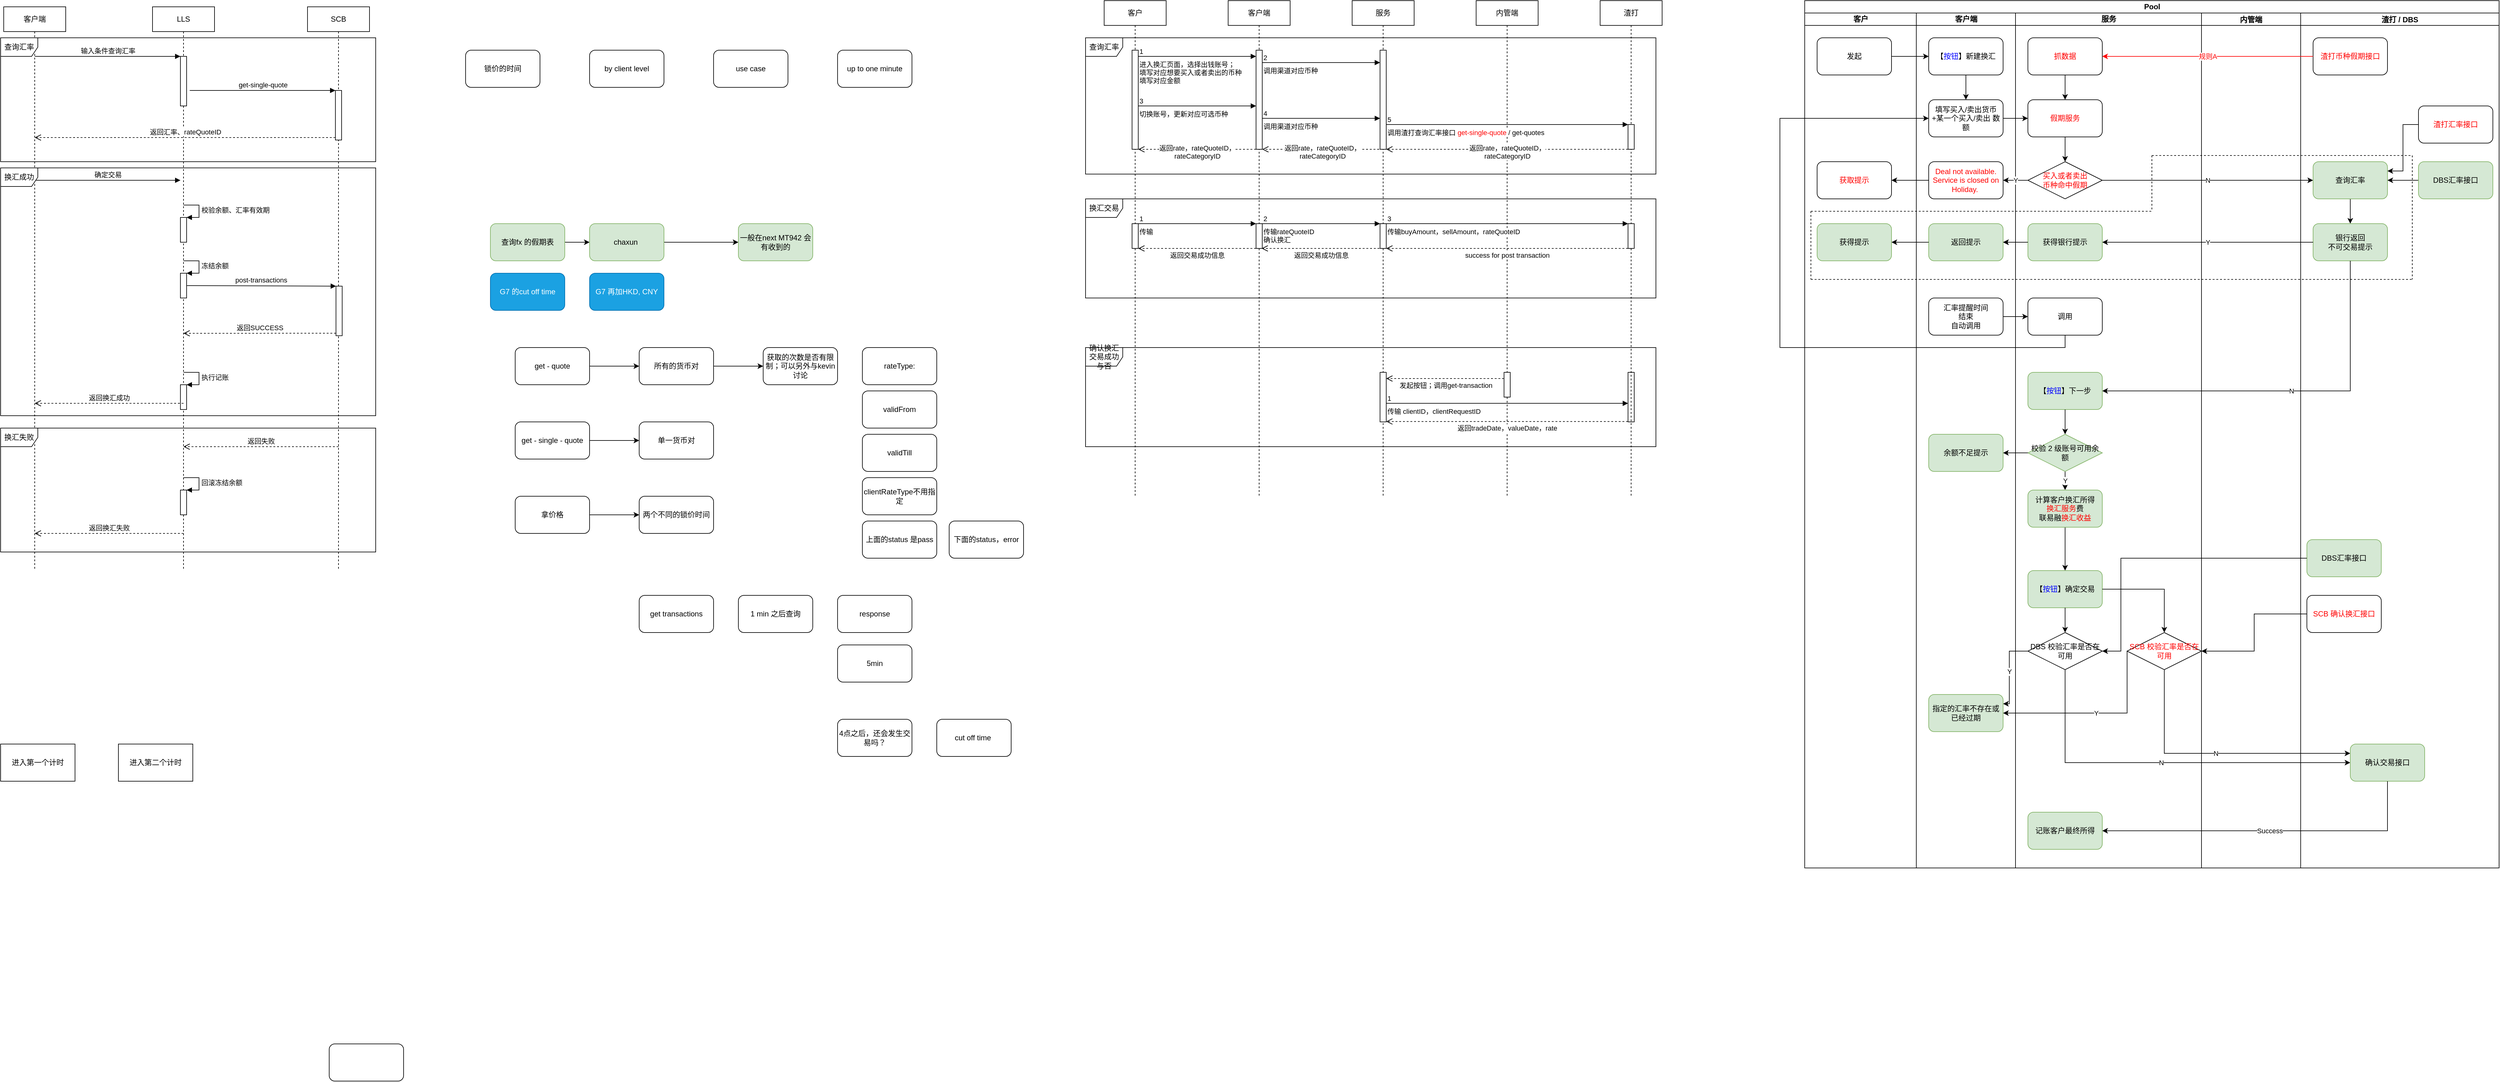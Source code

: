 <mxfile version="21.7.4" type="github">
  <diagram name="第 1 页" id="T3U8ABsXLm7v_3UPz6AF">
    <mxGraphModel dx="1285" dy="233" grid="1" gridSize="10" guides="1" tooltips="1" connect="1" arrows="1" fold="1" page="1" pageScale="1" pageWidth="827" pageHeight="1169" math="0" shadow="0">
      <root>
        <mxCell id="0" />
        <mxCell id="1" parent="0" />
        <mxCell id="0ae08IHwfbM9A49X0Js1-1" value="锁价的时间" style="rounded=1;whiteSpace=wrap;html=1;" parent="1" vertex="1">
          <mxGeometry y="120" width="120" height="60" as="geometry" />
        </mxCell>
        <mxCell id="0ae08IHwfbM9A49X0Js1-2" value="by client level" style="rounded=1;whiteSpace=wrap;html=1;" parent="1" vertex="1">
          <mxGeometry x="200" y="120" width="120" height="60" as="geometry" />
        </mxCell>
        <mxCell id="0ae08IHwfbM9A49X0Js1-3" value="use case" style="rounded=1;whiteSpace=wrap;html=1;" parent="1" vertex="1">
          <mxGeometry x="400" y="120" width="120" height="60" as="geometry" />
        </mxCell>
        <mxCell id="0ae08IHwfbM9A49X0Js1-4" value="up to one minute" style="rounded=1;whiteSpace=wrap;html=1;" parent="1" vertex="1">
          <mxGeometry x="600" y="120" width="120" height="60" as="geometry" />
        </mxCell>
        <mxCell id="0ae08IHwfbM9A49X0Js1-38" value="" style="edgeStyle=orthogonalEdgeStyle;rounded=1;orthogonalLoop=1;jettySize=auto;html=1;" parent="1" source="0ae08IHwfbM9A49X0Js1-5" target="0ae08IHwfbM9A49X0Js1-37" edge="1">
          <mxGeometry relative="1" as="geometry" />
        </mxCell>
        <mxCell id="0ae08IHwfbM9A49X0Js1-5" value="查询fx 的假期表" style="rounded=1;whiteSpace=wrap;html=1;fillColor=#d5e8d4;strokeColor=#82b366;" parent="1" vertex="1">
          <mxGeometry x="40" y="400" width="120" height="60" as="geometry" />
        </mxCell>
        <mxCell id="0ae08IHwfbM9A49X0Js1-8" value="" style="edgeStyle=orthogonalEdgeStyle;rounded=1;orthogonalLoop=1;jettySize=auto;html=1;" parent="1" source="0ae08IHwfbM9A49X0Js1-6" target="0ae08IHwfbM9A49X0Js1-7" edge="1">
          <mxGeometry relative="1" as="geometry" />
        </mxCell>
        <mxCell id="0ae08IHwfbM9A49X0Js1-6" value="get - quote" style="rounded=1;whiteSpace=wrap;html=1;" parent="1" vertex="1">
          <mxGeometry x="80" y="600" width="120" height="60" as="geometry" />
        </mxCell>
        <mxCell id="0ae08IHwfbM9A49X0Js1-19" value="" style="edgeStyle=orthogonalEdgeStyle;rounded=1;orthogonalLoop=1;jettySize=auto;html=1;" parent="1" source="0ae08IHwfbM9A49X0Js1-7" target="0ae08IHwfbM9A49X0Js1-16" edge="1">
          <mxGeometry relative="1" as="geometry" />
        </mxCell>
        <mxCell id="0ae08IHwfbM9A49X0Js1-7" value="所有的货币对" style="rounded=1;whiteSpace=wrap;html=1;" parent="1" vertex="1">
          <mxGeometry x="280" y="600" width="120" height="60" as="geometry" />
        </mxCell>
        <mxCell id="0ae08IHwfbM9A49X0Js1-9" value="" style="edgeStyle=orthogonalEdgeStyle;rounded=1;orthogonalLoop=1;jettySize=auto;html=1;" parent="1" source="0ae08IHwfbM9A49X0Js1-10" target="0ae08IHwfbM9A49X0Js1-11" edge="1">
          <mxGeometry relative="1" as="geometry" />
        </mxCell>
        <mxCell id="0ae08IHwfbM9A49X0Js1-10" value="get - single - quote" style="rounded=1;whiteSpace=wrap;html=1;" parent="1" vertex="1">
          <mxGeometry x="80" y="720" width="120" height="60" as="geometry" />
        </mxCell>
        <mxCell id="0ae08IHwfbM9A49X0Js1-11" value="单一货币对" style="rounded=1;whiteSpace=wrap;html=1;" parent="1" vertex="1">
          <mxGeometry x="280" y="720" width="120" height="60" as="geometry" />
        </mxCell>
        <mxCell id="0ae08IHwfbM9A49X0Js1-12" value="" style="edgeStyle=orthogonalEdgeStyle;rounded=1;orthogonalLoop=1;jettySize=auto;html=1;" parent="1" source="0ae08IHwfbM9A49X0Js1-13" target="0ae08IHwfbM9A49X0Js1-14" edge="1">
          <mxGeometry relative="1" as="geometry" />
        </mxCell>
        <mxCell id="0ae08IHwfbM9A49X0Js1-13" value="拿价格" style="rounded=1;whiteSpace=wrap;html=1;" parent="1" vertex="1">
          <mxGeometry x="80" y="840" width="120" height="60" as="geometry" />
        </mxCell>
        <mxCell id="0ae08IHwfbM9A49X0Js1-14" value="两个不同的锁价时间" style="rounded=1;whiteSpace=wrap;html=1;" parent="1" vertex="1">
          <mxGeometry x="280" y="840" width="120" height="60" as="geometry" />
        </mxCell>
        <mxCell id="0ae08IHwfbM9A49X0Js1-16" value="获取的次数是否有限制；可以另外与kevin 讨论" style="rounded=1;whiteSpace=wrap;html=1;" parent="1" vertex="1">
          <mxGeometry x="480" y="600" width="120" height="60" as="geometry" />
        </mxCell>
        <mxCell id="0ae08IHwfbM9A49X0Js1-20" value="rateType:" style="rounded=1;whiteSpace=wrap;html=1;" parent="1" vertex="1">
          <mxGeometry x="640" y="600" width="120" height="60" as="geometry" />
        </mxCell>
        <mxCell id="0ae08IHwfbM9A49X0Js1-21" value="validFrom" style="rounded=1;whiteSpace=wrap;html=1;" parent="1" vertex="1">
          <mxGeometry x="640" y="670" width="120" height="60" as="geometry" />
        </mxCell>
        <mxCell id="0ae08IHwfbM9A49X0Js1-22" value="validTill" style="rounded=1;whiteSpace=wrap;html=1;" parent="1" vertex="1">
          <mxGeometry x="640" y="740" width="120" height="60" as="geometry" />
        </mxCell>
        <mxCell id="0ae08IHwfbM9A49X0Js1-23" value="上面的status 是pass" style="rounded=1;whiteSpace=wrap;html=1;" parent="1" vertex="1">
          <mxGeometry x="640" y="880" width="120" height="60" as="geometry" />
        </mxCell>
        <mxCell id="0ae08IHwfbM9A49X0Js1-24" value="clientRateType不用指定" style="rounded=1;whiteSpace=wrap;html=1;" parent="1" vertex="1">
          <mxGeometry x="640" y="810" width="120" height="60" as="geometry" />
        </mxCell>
        <mxCell id="0ae08IHwfbM9A49X0Js1-25" value="下面的status，error" style="rounded=1;whiteSpace=wrap;html=1;" parent="1" vertex="1">
          <mxGeometry x="780" y="880" width="120" height="60" as="geometry" />
        </mxCell>
        <mxCell id="0ae08IHwfbM9A49X0Js1-29" value="get transactions" style="rounded=1;whiteSpace=wrap;html=1;" parent="1" vertex="1">
          <mxGeometry x="280" y="1000" width="120" height="60" as="geometry" />
        </mxCell>
        <mxCell id="0ae08IHwfbM9A49X0Js1-30" value="1 min 之后查询" style="rounded=1;whiteSpace=wrap;html=1;" parent="1" vertex="1">
          <mxGeometry x="440" y="1000" width="120" height="60" as="geometry" />
        </mxCell>
        <mxCell id="0ae08IHwfbM9A49X0Js1-31" value="response" style="rounded=1;whiteSpace=wrap;html=1;" parent="1" vertex="1">
          <mxGeometry x="600" y="1000" width="120" height="60" as="geometry" />
        </mxCell>
        <mxCell id="0ae08IHwfbM9A49X0Js1-32" value="5min" style="rounded=1;whiteSpace=wrap;html=1;" parent="1" vertex="1">
          <mxGeometry x="600" y="1080" width="120" height="60" as="geometry" />
        </mxCell>
        <mxCell id="0ae08IHwfbM9A49X0Js1-33" value="4点之后，还会发生交易吗？" style="rounded=1;whiteSpace=wrap;html=1;" parent="1" vertex="1">
          <mxGeometry x="600" y="1200" width="120" height="60" as="geometry" />
        </mxCell>
        <mxCell id="0ae08IHwfbM9A49X0Js1-34" value="cut off time&amp;nbsp;" style="rounded=1;whiteSpace=wrap;html=1;" parent="1" vertex="1">
          <mxGeometry x="760" y="1200" width="120" height="60" as="geometry" />
        </mxCell>
        <mxCell id="0ae08IHwfbM9A49X0Js1-35" value="G7 的cut off time" style="rounded=1;whiteSpace=wrap;html=1;fillColor=#1ba1e2;fontColor=#ffffff;strokeColor=#006EAF;" parent="1" vertex="1">
          <mxGeometry x="40" y="480" width="120" height="60" as="geometry" />
        </mxCell>
        <mxCell id="0ae08IHwfbM9A49X0Js1-36" value="G7 再加HKD, CNY" style="rounded=1;whiteSpace=wrap;html=1;fillColor=#1ba1e2;fontColor=#ffffff;strokeColor=#006EAF;" parent="1" vertex="1">
          <mxGeometry x="200" y="480" width="120" height="60" as="geometry" />
        </mxCell>
        <mxCell id="0ae08IHwfbM9A49X0Js1-42" value="" style="edgeStyle=orthogonalEdgeStyle;rounded=1;orthogonalLoop=1;jettySize=auto;html=1;" parent="1" source="0ae08IHwfbM9A49X0Js1-37" target="0ae08IHwfbM9A49X0Js1-41" edge="1">
          <mxGeometry relative="1" as="geometry" />
        </mxCell>
        <mxCell id="0ae08IHwfbM9A49X0Js1-37" value="chaxun&amp;nbsp;" style="whiteSpace=wrap;html=1;fillColor=#d5e8d4;strokeColor=#82b366;rounded=1;" parent="1" vertex="1">
          <mxGeometry x="200" y="400" width="120" height="60" as="geometry" />
        </mxCell>
        <mxCell id="0ae08IHwfbM9A49X0Js1-41" value="一般在next MT942 会有收到的" style="whiteSpace=wrap;html=1;fillColor=#d5e8d4;strokeColor=#82b366;rounded=1;" parent="1" vertex="1">
          <mxGeometry x="440" y="400" width="120" height="60" as="geometry" />
        </mxCell>
        <mxCell id="ErMAgn8fc8IvnbVAQgHE-64" value="换汇交易" style="shape=umlFrame;whiteSpace=wrap;html=1;" parent="1" diagramCategory="uml" diagramName="Frame" vertex="1">
          <mxGeometry x="1000" y="360" width="920" height="160" as="geometry" />
        </mxCell>
        <mxCell id="ErMAgn8fc8IvnbVAQgHE-65" value="查询汇率" style="shape=umlFrame;whiteSpace=wrap;html=1;" parent="1" diagramCategory="uml" diagramName="Frame" vertex="1">
          <mxGeometry x="1000" y="100" width="920" height="220" as="geometry" />
        </mxCell>
        <mxCell id="ErMAgn8fc8IvnbVAQgHE-66" value="客户" style="shape=umlLifeline;perimeter=lifelinePerimeter;whiteSpace=wrap;html=1;container=1;dropTarget=0;collapsible=0;recursiveResize=0;outlineConnect=0;portConstraint=eastwest;newEdgeStyle={&quot;curved&quot;:0,&quot;rounded&quot;:0};" parent="1" vertex="1">
          <mxGeometry x="1030" y="40" width="100" height="800" as="geometry" />
        </mxCell>
        <mxCell id="ErMAgn8fc8IvnbVAQgHE-67" value="" style="html=1;points=[[0,0,0,0,5],[0,1,0,0,-5],[1,0,0,0,5],[1,1,0,0,-5]];perimeter=orthogonalPerimeter;outlineConnect=0;targetShapes=umlLifeline;portConstraint=eastwest;newEdgeStyle={&quot;curved&quot;:0,&quot;rounded&quot;:0};" parent="ErMAgn8fc8IvnbVAQgHE-66" vertex="1">
          <mxGeometry x="45" y="80" width="10" height="160" as="geometry" />
        </mxCell>
        <mxCell id="ErMAgn8fc8IvnbVAQgHE-68" value="" style="html=1;points=[[0,0,0,0,5],[0,1,0,0,-5],[1,0,0,0,5],[1,1,0,0,-5]];perimeter=orthogonalPerimeter;outlineConnect=0;targetShapes=umlLifeline;portConstraint=eastwest;newEdgeStyle={&quot;curved&quot;:0,&quot;rounded&quot;:0};" parent="ErMAgn8fc8IvnbVAQgHE-66" vertex="1">
          <mxGeometry x="45" y="360" width="10" height="40" as="geometry" />
        </mxCell>
        <mxCell id="ErMAgn8fc8IvnbVAQgHE-69" value="客户端" style="shape=umlLifeline;perimeter=lifelinePerimeter;whiteSpace=wrap;html=1;container=1;dropTarget=0;collapsible=0;recursiveResize=0;outlineConnect=0;portConstraint=eastwest;newEdgeStyle={&quot;curved&quot;:0,&quot;rounded&quot;:0};" parent="1" vertex="1">
          <mxGeometry x="1230" y="40" width="100" height="800" as="geometry" />
        </mxCell>
        <mxCell id="ErMAgn8fc8IvnbVAQgHE-70" value="" style="html=1;points=[[0,0,0,0,5],[0,1,0,0,-5],[1,0,0,0,5],[1,1,0,0,-5]];perimeter=orthogonalPerimeter;outlineConnect=0;targetShapes=umlLifeline;portConstraint=eastwest;newEdgeStyle={&quot;curved&quot;:0,&quot;rounded&quot;:0};" parent="ErMAgn8fc8IvnbVAQgHE-69" vertex="1">
          <mxGeometry x="45" y="80" width="10" height="160" as="geometry" />
        </mxCell>
        <mxCell id="ErMAgn8fc8IvnbVAQgHE-71" value="" style="html=1;points=[[0,0,0,0,5],[0,1,0,0,-5],[1,0,0,0,5],[1,1,0,0,-5]];perimeter=orthogonalPerimeter;outlineConnect=0;targetShapes=umlLifeline;portConstraint=eastwest;newEdgeStyle={&quot;curved&quot;:0,&quot;rounded&quot;:0};" parent="ErMAgn8fc8IvnbVAQgHE-69" vertex="1">
          <mxGeometry x="45" y="360" width="10" height="40" as="geometry" />
        </mxCell>
        <mxCell id="ErMAgn8fc8IvnbVAQgHE-72" value="服务" style="shape=umlLifeline;perimeter=lifelinePerimeter;whiteSpace=wrap;html=1;container=1;dropTarget=0;collapsible=0;recursiveResize=0;outlineConnect=0;portConstraint=eastwest;newEdgeStyle={&quot;curved&quot;:0,&quot;rounded&quot;:0};" parent="1" vertex="1">
          <mxGeometry x="1430" y="40" width="100" height="800" as="geometry" />
        </mxCell>
        <mxCell id="ErMAgn8fc8IvnbVAQgHE-73" value="" style="html=1;points=[[0,0,0,0,5],[0,1,0,0,-5],[1,0,0,0,5],[1,1,0,0,-5]];perimeter=orthogonalPerimeter;outlineConnect=0;targetShapes=umlLifeline;portConstraint=eastwest;newEdgeStyle={&quot;curved&quot;:0,&quot;rounded&quot;:0};" parent="ErMAgn8fc8IvnbVAQgHE-72" vertex="1">
          <mxGeometry x="45" y="80" width="10" height="160" as="geometry" />
        </mxCell>
        <mxCell id="ErMAgn8fc8IvnbVAQgHE-74" value="" style="html=1;points=[[0,0,0,0,5],[0,1,0,0,-5],[1,0,0,0,5],[1,1,0,0,-5]];perimeter=orthogonalPerimeter;outlineConnect=0;targetShapes=umlLifeline;portConstraint=eastwest;newEdgeStyle={&quot;curved&quot;:0,&quot;rounded&quot;:0};" parent="ErMAgn8fc8IvnbVAQgHE-72" vertex="1">
          <mxGeometry x="45" y="360" width="10" height="40" as="geometry" />
        </mxCell>
        <mxCell id="ErMAgn8fc8IvnbVAQgHE-75" value="内管端" style="shape=umlLifeline;perimeter=lifelinePerimeter;whiteSpace=wrap;html=1;container=1;dropTarget=0;collapsible=0;recursiveResize=0;outlineConnect=0;portConstraint=eastwest;newEdgeStyle={&quot;curved&quot;:0,&quot;rounded&quot;:0};" parent="1" vertex="1">
          <mxGeometry x="1630" y="40" width="100" height="800" as="geometry" />
        </mxCell>
        <mxCell id="ErMAgn8fc8IvnbVAQgHE-76" value="" style="html=1;points=[[0,0,0,0,5],[0,1,0,0,-5],[1,0,0,0,5],[1,1,0,0,-5]];perimeter=orthogonalPerimeter;outlineConnect=0;targetShapes=umlLifeline;portConstraint=eastwest;newEdgeStyle={&quot;curved&quot;:0,&quot;rounded&quot;:0};" parent="1" vertex="1">
          <mxGeometry x="1875" y="240" width="10" height="40" as="geometry" />
        </mxCell>
        <mxCell id="ErMAgn8fc8IvnbVAQgHE-77" value="" style="html=1;points=[[0,0,0,0,5],[0,1,0,0,-5],[1,0,0,0,5],[1,1,0,0,-5]];perimeter=orthogonalPerimeter;outlineConnect=0;targetShapes=umlLifeline;portConstraint=eastwest;newEdgeStyle={&quot;curved&quot;:0,&quot;rounded&quot;:0};" parent="1" vertex="1">
          <mxGeometry x="1875" y="400" width="10" height="40" as="geometry" />
        </mxCell>
        <mxCell id="ErMAgn8fc8IvnbVAQgHE-78" value="进入换汇页面，选择出钱账号；&lt;br&gt;填写对应想要买入或者卖出的币种&lt;br&gt;填写对应金额" style="endArrow=block;endFill=1;html=1;edgeStyle=orthogonalEdgeStyle;align=left;verticalAlign=top;rounded=0;" parent="1" edge="1">
          <mxGeometry x="-1" relative="1" as="geometry">
            <mxPoint x="1085" y="130.0" as="sourcePoint" />
            <mxPoint x="1275" y="130.0" as="targetPoint" />
            <Array as="points" />
          </mxGeometry>
        </mxCell>
        <mxCell id="ErMAgn8fc8IvnbVAQgHE-79" value="1" style="edgeLabel;resizable=0;html=1;align=left;verticalAlign=bottom;" parent="ErMAgn8fc8IvnbVAQgHE-78" connectable="0" vertex="1">
          <mxGeometry x="-1" relative="1" as="geometry" />
        </mxCell>
        <mxCell id="ErMAgn8fc8IvnbVAQgHE-80" value="切换账号，更新对应可选币种" style="endArrow=block;endFill=1;html=1;edgeStyle=orthogonalEdgeStyle;align=left;verticalAlign=top;rounded=0;" parent="1" edge="1">
          <mxGeometry x="-1" relative="1" as="geometry">
            <mxPoint x="1085" y="210" as="sourcePoint" />
            <mxPoint x="1275" y="210" as="targetPoint" />
            <Array as="points" />
            <mxPoint as="offset" />
          </mxGeometry>
        </mxCell>
        <mxCell id="ErMAgn8fc8IvnbVAQgHE-81" value="3" style="edgeLabel;resizable=0;html=1;align=left;verticalAlign=bottom;" parent="ErMAgn8fc8IvnbVAQgHE-80" connectable="0" vertex="1">
          <mxGeometry x="-1" relative="1" as="geometry" />
        </mxCell>
        <mxCell id="ErMAgn8fc8IvnbVAQgHE-82" value="调用渠道对应币种" style="endArrow=block;endFill=1;html=1;edgeStyle=orthogonalEdgeStyle;align=left;verticalAlign=top;rounded=0;" parent="1" edge="1">
          <mxGeometry x="-1" relative="1" as="geometry">
            <mxPoint x="1285" y="140" as="sourcePoint" />
            <mxPoint x="1475" y="140" as="targetPoint" />
            <Array as="points" />
          </mxGeometry>
        </mxCell>
        <mxCell id="ErMAgn8fc8IvnbVAQgHE-83" value="2" style="edgeLabel;resizable=0;html=1;align=left;verticalAlign=bottom;" parent="ErMAgn8fc8IvnbVAQgHE-82" connectable="0" vertex="1">
          <mxGeometry x="-1" relative="1" as="geometry" />
        </mxCell>
        <mxCell id="ErMAgn8fc8IvnbVAQgHE-84" value="调用渠道对应币种" style="endArrow=block;endFill=1;html=1;edgeStyle=orthogonalEdgeStyle;align=left;verticalAlign=top;rounded=0;" parent="1" edge="1">
          <mxGeometry x="-1" relative="1" as="geometry">
            <mxPoint x="1285" y="230" as="sourcePoint" />
            <mxPoint x="1475" y="230" as="targetPoint" />
            <Array as="points" />
            <mxPoint as="offset" />
          </mxGeometry>
        </mxCell>
        <mxCell id="ErMAgn8fc8IvnbVAQgHE-85" value="4" style="edgeLabel;resizable=0;html=1;align=left;verticalAlign=bottom;" parent="ErMAgn8fc8IvnbVAQgHE-84" connectable="0" vertex="1">
          <mxGeometry x="-1" relative="1" as="geometry" />
        </mxCell>
        <mxCell id="ErMAgn8fc8IvnbVAQgHE-86" value="调用渣打查询汇率接口 &lt;font color=&quot;#ff0000&quot;&gt;get-single-quote&lt;/font&gt; / get-quotes" style="endArrow=block;endFill=1;html=1;edgeStyle=orthogonalEdgeStyle;align=left;verticalAlign=top;rounded=0;" parent="1" target="ErMAgn8fc8IvnbVAQgHE-76" edge="1">
          <mxGeometry x="-1" relative="1" as="geometry">
            <mxPoint x="1485" y="240" as="sourcePoint" />
            <mxPoint x="1870.0" y="240" as="targetPoint" />
            <Array as="points">
              <mxPoint x="1780" y="240" />
              <mxPoint x="1780" y="240" />
            </Array>
            <mxPoint as="offset" />
          </mxGeometry>
        </mxCell>
        <mxCell id="ErMAgn8fc8IvnbVAQgHE-87" value="5" style="edgeLabel;resizable=0;html=1;align=left;verticalAlign=bottom;" parent="ErMAgn8fc8IvnbVAQgHE-86" connectable="0" vertex="1">
          <mxGeometry x="-1" relative="1" as="geometry" />
        </mxCell>
        <mxCell id="ErMAgn8fc8IvnbVAQgHE-88" value="返回rate，rateQuoteID，&lt;br /&gt;rateCategoryID" style="html=1;verticalAlign=bottom;endArrow=open;dashed=1;endSize=8;curved=0;rounded=0;" parent="1" edge="1">
          <mxGeometry y="20" relative="1" as="geometry">
            <mxPoint x="1875" y="280" as="sourcePoint" />
            <mxPoint x="1485" y="280" as="targetPoint" />
            <mxPoint as="offset" />
          </mxGeometry>
        </mxCell>
        <mxCell id="ErMAgn8fc8IvnbVAQgHE-89" value="返回rate，rateQuoteID，&lt;br /&gt;rateCategoryID" style="html=1;verticalAlign=bottom;endArrow=open;dashed=1;endSize=8;curved=0;rounded=0;" parent="1" source="ErMAgn8fc8IvnbVAQgHE-72" edge="1">
          <mxGeometry y="20" relative="1" as="geometry">
            <mxPoint x="1470" y="280" as="sourcePoint" />
            <mxPoint x="1285" y="280" as="targetPoint" />
            <mxPoint as="offset" />
          </mxGeometry>
        </mxCell>
        <mxCell id="ErMAgn8fc8IvnbVAQgHE-90" value="返回rate，rateQuoteID，&lt;br /&gt;rateCategoryID" style="html=1;verticalAlign=bottom;endArrow=open;dashed=1;endSize=8;curved=0;rounded=0;" parent="1" edge="1">
          <mxGeometry y="20" relative="1" as="geometry">
            <mxPoint x="1275" y="280" as="sourcePoint" />
            <mxPoint x="1085" y="280" as="targetPoint" />
            <mxPoint as="offset" />
          </mxGeometry>
        </mxCell>
        <mxCell id="ErMAgn8fc8IvnbVAQgHE-91" value="" style="html=1;points=[[0,0,0,0,5],[0,1,0,0,-5],[1,0,0,0,5],[1,1,0,0,-5]];perimeter=orthogonalPerimeter;outlineConnect=0;targetShapes=umlLifeline;portConstraint=eastwest;newEdgeStyle={&quot;curved&quot;:0,&quot;rounded&quot;:0};" parent="1" vertex="1">
          <mxGeometry x="1875" y="240" width="10" height="40" as="geometry" />
        </mxCell>
        <mxCell id="ErMAgn8fc8IvnbVAQgHE-92" value="传输" style="endArrow=block;endFill=1;html=1;edgeStyle=orthogonalEdgeStyle;align=left;verticalAlign=top;rounded=0;" parent="1" edge="1">
          <mxGeometry x="-1" relative="1" as="geometry">
            <mxPoint x="1085" y="400" as="sourcePoint" />
            <mxPoint x="1275" y="400" as="targetPoint" />
            <Array as="points" />
            <mxPoint as="offset" />
          </mxGeometry>
        </mxCell>
        <mxCell id="ErMAgn8fc8IvnbVAQgHE-93" value="1" style="edgeLabel;resizable=0;html=1;align=left;verticalAlign=bottom;" parent="ErMAgn8fc8IvnbVAQgHE-92" connectable="0" vertex="1">
          <mxGeometry x="-1" relative="1" as="geometry" />
        </mxCell>
        <mxCell id="ErMAgn8fc8IvnbVAQgHE-94" value="传输rateQuoteID&lt;br /&gt;确认换汇" style="endArrow=block;endFill=1;html=1;edgeStyle=orthogonalEdgeStyle;align=left;verticalAlign=top;rounded=0;" parent="1" edge="1">
          <mxGeometry x="-1" relative="1" as="geometry">
            <mxPoint x="1285" y="400" as="sourcePoint" />
            <mxPoint x="1475" y="400" as="targetPoint" />
            <Array as="points" />
            <mxPoint as="offset" />
          </mxGeometry>
        </mxCell>
        <mxCell id="ErMAgn8fc8IvnbVAQgHE-95" value="2" style="edgeLabel;resizable=0;html=1;align=left;verticalAlign=bottom;" parent="ErMAgn8fc8IvnbVAQgHE-94" connectable="0" vertex="1">
          <mxGeometry x="-1" relative="1" as="geometry" />
        </mxCell>
        <mxCell id="ErMAgn8fc8IvnbVAQgHE-96" value="传输buyAmount，sellAmount，rateQuoteID" style="endArrow=block;endFill=1;html=1;edgeStyle=orthogonalEdgeStyle;align=left;verticalAlign=top;rounded=0;" parent="1" edge="1">
          <mxGeometry x="-1" relative="1" as="geometry">
            <mxPoint x="1485" y="400" as="sourcePoint" />
            <mxPoint x="1875" y="400" as="targetPoint" />
            <Array as="points">
              <mxPoint x="1590" y="400" />
              <mxPoint x="1590" y="400" />
            </Array>
            <mxPoint as="offset" />
          </mxGeometry>
        </mxCell>
        <mxCell id="ErMAgn8fc8IvnbVAQgHE-97" value="3" style="edgeLabel;resizable=0;html=1;align=left;verticalAlign=bottom;" parent="ErMAgn8fc8IvnbVAQgHE-96" connectable="0" vertex="1">
          <mxGeometry x="-1" relative="1" as="geometry" />
        </mxCell>
        <mxCell id="ErMAgn8fc8IvnbVAQgHE-98" value="success for post transaction" style="html=1;verticalAlign=bottom;endArrow=open;dashed=1;endSize=8;curved=0;rounded=0;" parent="1" edge="1">
          <mxGeometry y="20" relative="1" as="geometry">
            <mxPoint x="1875" y="440" as="sourcePoint" />
            <mxPoint x="1485" y="440" as="targetPoint" />
            <mxPoint as="offset" />
          </mxGeometry>
        </mxCell>
        <mxCell id="ErMAgn8fc8IvnbVAQgHE-99" value="返回交易成功信息" style="html=1;verticalAlign=bottom;endArrow=open;dashed=1;endSize=8;curved=0;rounded=0;" parent="1" edge="1">
          <mxGeometry x="-0.011" y="20" relative="1" as="geometry">
            <mxPoint x="1474" y="440" as="sourcePoint" />
            <mxPoint x="1284.0" y="440" as="targetPoint" />
            <mxPoint as="offset" />
          </mxGeometry>
        </mxCell>
        <mxCell id="ErMAgn8fc8IvnbVAQgHE-100" value="返回交易成功信息" style="html=1;verticalAlign=bottom;endArrow=open;dashed=1;endSize=8;curved=0;rounded=0;" parent="1" edge="1">
          <mxGeometry y="20" relative="1" as="geometry">
            <mxPoint x="1275" y="440" as="sourcePoint" />
            <mxPoint x="1085" y="440" as="targetPoint" />
            <mxPoint as="offset" />
          </mxGeometry>
        </mxCell>
        <mxCell id="ErMAgn8fc8IvnbVAQgHE-101" value="确认换汇交易成功与否" style="shape=umlFrame;whiteSpace=wrap;html=1;" parent="1" diagramCategory="uml" diagramName="Frame" vertex="1">
          <mxGeometry x="1000" y="600" width="920" height="160" as="geometry" />
        </mxCell>
        <mxCell id="ErMAgn8fc8IvnbVAQgHE-102" value="" style="html=1;points=[[0,0,0,0,5],[0,1,0,0,-5],[1,0,0,0,5],[1,1,0,0,-5]];perimeter=orthogonalPerimeter;outlineConnect=0;targetShapes=umlLifeline;portConstraint=eastwest;newEdgeStyle={&quot;curved&quot;:0,&quot;rounded&quot;:0};" parent="1" vertex="1">
          <mxGeometry x="1675" y="640" width="10" height="40" as="geometry" />
        </mxCell>
        <mxCell id="ErMAgn8fc8IvnbVAQgHE-103" value="" style="html=1;points=[[0,0,0,0,5],[0,1,0,0,-5],[1,0,0,0,5],[1,1,0,0,-5]];perimeter=orthogonalPerimeter;outlineConnect=0;targetShapes=umlLifeline;portConstraint=eastwest;newEdgeStyle={&quot;curved&quot;:0,&quot;rounded&quot;:0};" parent="1" vertex="1">
          <mxGeometry x="1475" y="640" width="10" height="80" as="geometry" />
        </mxCell>
        <mxCell id="ErMAgn8fc8IvnbVAQgHE-104" value="" style="html=1;points=[[0,0,0,0,5],[0,1,0,0,-5],[1,0,0,0,5],[1,1,0,0,-5]];perimeter=orthogonalPerimeter;outlineConnect=0;targetShapes=umlLifeline;portConstraint=eastwest;newEdgeStyle={&quot;curved&quot;:0,&quot;rounded&quot;:0};" parent="1" vertex="1">
          <mxGeometry x="1875" y="640" width="10" height="80" as="geometry" />
        </mxCell>
        <mxCell id="ErMAgn8fc8IvnbVAQgHE-105" value="发起按钮；调用get-transaction" style="html=1;verticalAlign=bottom;endArrow=open;dashed=1;endSize=8;curved=0;rounded=0;" parent="1" edge="1">
          <mxGeometry x="-0.011" y="20" relative="1" as="geometry">
            <mxPoint x="1675.0" y="650" as="sourcePoint" />
            <mxPoint x="1485" y="650" as="targetPoint" />
            <mxPoint as="offset" />
          </mxGeometry>
        </mxCell>
        <mxCell id="ErMAgn8fc8IvnbVAQgHE-106" value="传输 clientID，clientRequestID" style="endArrow=block;endFill=1;html=1;edgeStyle=orthogonalEdgeStyle;align=left;verticalAlign=top;rounded=0;" parent="1" edge="1">
          <mxGeometry x="-1" relative="1" as="geometry">
            <mxPoint x="1485" y="690.01" as="sourcePoint" />
            <mxPoint x="1875" y="690.01" as="targetPoint" />
            <Array as="points">
              <mxPoint x="1590" y="690.01" />
              <mxPoint x="1590" y="690.01" />
            </Array>
            <mxPoint as="offset" />
          </mxGeometry>
        </mxCell>
        <mxCell id="ErMAgn8fc8IvnbVAQgHE-107" value="1" style="edgeLabel;resizable=0;html=1;align=left;verticalAlign=bottom;" parent="ErMAgn8fc8IvnbVAQgHE-106" connectable="0" vertex="1">
          <mxGeometry x="-1" relative="1" as="geometry" />
        </mxCell>
        <mxCell id="ErMAgn8fc8IvnbVAQgHE-108" value="返回tradeDate，valueDate，rate" style="html=1;verticalAlign=bottom;endArrow=open;dashed=1;endSize=8;curved=0;rounded=0;" parent="1" edge="1">
          <mxGeometry y="20" relative="1" as="geometry">
            <mxPoint x="1875" y="719.33" as="sourcePoint" />
            <mxPoint x="1485" y="719.33" as="targetPoint" />
            <mxPoint as="offset" />
          </mxGeometry>
        </mxCell>
        <mxCell id="ErMAgn8fc8IvnbVAQgHE-109" value="渣打" style="shape=umlLifeline;perimeter=lifelinePerimeter;whiteSpace=wrap;html=1;container=1;dropTarget=0;collapsible=0;recursiveResize=0;outlineConnect=0;portConstraint=eastwest;newEdgeStyle={&quot;curved&quot;:0,&quot;rounded&quot;:0};" parent="1" vertex="1">
          <mxGeometry x="1830" y="40" width="100" height="800" as="geometry" />
        </mxCell>
        <mxCell id="ErMAgn8fc8IvnbVAQgHE-110" value="" style="html=1;points=[[0,0,0,0,5],[0,1,0,0,-5],[1,0,0,0,5],[1,1,0,0,-5]];perimeter=orthogonalPerimeter;outlineConnect=0;targetShapes=umlLifeline;portConstraint=eastwest;newEdgeStyle={&quot;curved&quot;:0,&quot;rounded&quot;:0};" parent="ErMAgn8fc8IvnbVAQgHE-109" vertex="1">
          <mxGeometry x="45" y="200" width="10" height="40" as="geometry" />
        </mxCell>
        <mxCell id="ErMAgn8fc8IvnbVAQgHE-111" value="" style="html=1;points=[[0,0,0,0,5],[0,1,0,0,-5],[1,0,0,0,5],[1,1,0,0,-5]];perimeter=orthogonalPerimeter;outlineConnect=0;targetShapes=umlLifeline;portConstraint=eastwest;newEdgeStyle={&quot;curved&quot;:0,&quot;rounded&quot;:0};" parent="ErMAgn8fc8IvnbVAQgHE-109" vertex="1">
          <mxGeometry x="45" y="360" width="10" height="40" as="geometry" />
        </mxCell>
        <mxCell id="ErMAgn8fc8IvnbVAQgHE-112" value="Pool" style="swimlane;html=1;childLayout=stackLayout;resizeParent=1;resizeParentMax=0;startSize=20;" parent="1" vertex="1" diagramName="VerticalPool1" diagramCategory="BPMN general">
          <mxGeometry x="2160" y="40" width="1120" height="1400" as="geometry" />
        </mxCell>
        <mxCell id="ErMAgn8fc8IvnbVAQgHE-113" value="客户" style="swimlane;html=1;startSize=20;" parent="ErMAgn8fc8IvnbVAQgHE-112" vertex="1">
          <mxGeometry y="20" width="180" height="1380" as="geometry" />
        </mxCell>
        <mxCell id="ErMAgn8fc8IvnbVAQgHE-114" value="发起" style="rounded=1;whiteSpace=wrap;html=1;" parent="ErMAgn8fc8IvnbVAQgHE-113" vertex="1" diagramName="RoundedRectangle" diagramCategory="general">
          <mxGeometry x="20" y="40" width="120" height="60" as="geometry" />
        </mxCell>
        <mxCell id="ErMAgn8fc8IvnbVAQgHE-115" value="获取提示" style="rounded=1;whiteSpace=wrap;html=1;fontColor=#FF0000;" parent="ErMAgn8fc8IvnbVAQgHE-113" vertex="1" diagramName="RoundedRectangle" diagramCategory="general">
          <mxGeometry x="20" y="240" width="120" height="60" as="geometry" />
        </mxCell>
        <mxCell id="ErMAgn8fc8IvnbVAQgHE-116" value="获得提示" style="rounded=1;whiteSpace=wrap;html=1;fillColor=#d5e8d4;strokeColor=#82b366;" parent="ErMAgn8fc8IvnbVAQgHE-113" vertex="1" diagramName="RoundedRectangle" diagramCategory="general">
          <mxGeometry x="20" y="340" width="120" height="60" as="geometry" />
        </mxCell>
        <mxCell id="ErMAgn8fc8IvnbVAQgHE-148" value="" style="endArrow=none;dashed=1;html=1;rounded=0;" parent="ErMAgn8fc8IvnbVAQgHE-113" edge="1">
          <mxGeometry width="50" height="50" relative="1" as="geometry">
            <mxPoint x="10" y="430" as="sourcePoint" />
            <mxPoint x="980" y="430" as="targetPoint" />
          </mxGeometry>
        </mxCell>
        <mxCell id="ErMAgn8fc8IvnbVAQgHE-153" value="" style="endArrow=none;dashed=1;html=1;rounded=0;" parent="ErMAgn8fc8IvnbVAQgHE-113" edge="1">
          <mxGeometry width="50" height="50" relative="1" as="geometry">
            <mxPoint x="10" y="320" as="sourcePoint" />
            <mxPoint x="10" y="430" as="targetPoint" />
          </mxGeometry>
        </mxCell>
        <mxCell id="ErMAgn8fc8IvnbVAQgHE-117" value="客户端" style="swimlane;html=1;startSize=20;" parent="ErMAgn8fc8IvnbVAQgHE-112" vertex="1">
          <mxGeometry x="180" y="20" width="160" height="1380" as="geometry" />
        </mxCell>
        <mxCell id="ErMAgn8fc8IvnbVAQgHE-118" value="【&lt;font color=&quot;#0000ff&quot;&gt;按钮&lt;/font&gt;】新建换汇" style="rounded=1;whiteSpace=wrap;html=1;" parent="ErMAgn8fc8IvnbVAQgHE-117" vertex="1" diagramName="RoundedRectangle" diagramCategory="general">
          <mxGeometry x="20" y="40" width="120" height="60" as="geometry" />
        </mxCell>
        <mxCell id="ErMAgn8fc8IvnbVAQgHE-119" style="edgeStyle=orthogonalEdgeStyle;rounded=0;orthogonalLoop=1;jettySize=auto;html=1;exitX=0.5;exitY=1;exitDx=0;exitDy=0;entryX=0.5;entryY=0;entryDx=0;entryDy=0;" parent="ErMAgn8fc8IvnbVAQgHE-117" source="ErMAgn8fc8IvnbVAQgHE-118" target="ErMAgn8fc8IvnbVAQgHE-120" edge="1">
          <mxGeometry relative="1" as="geometry" />
        </mxCell>
        <mxCell id="ErMAgn8fc8IvnbVAQgHE-120" value="填写买入/卖出货币+某一个买入/卖出 数额" style="rounded=1;whiteSpace=wrap;html=1;" parent="ErMAgn8fc8IvnbVAQgHE-117" vertex="1" diagramName="RoundedRectangle" diagramCategory="general">
          <mxGeometry x="20" y="140" width="120" height="60" as="geometry" />
        </mxCell>
        <mxCell id="ErMAgn8fc8IvnbVAQgHE-121" value="Deal not available. Service is closed on Holiday.&amp;nbsp;" style="rounded=1;whiteSpace=wrap;html=1;fontColor=#FF0000;" parent="ErMAgn8fc8IvnbVAQgHE-117" vertex="1" diagramName="RoundedRectangle" diagramCategory="general">
          <mxGeometry x="20" y="240" width="120" height="60" as="geometry" />
        </mxCell>
        <mxCell id="ErMAgn8fc8IvnbVAQgHE-122" value="返回提示" style="rounded=1;whiteSpace=wrap;html=1;fillColor=#d5e8d4;strokeColor=#82b366;" parent="ErMAgn8fc8IvnbVAQgHE-117" vertex="1" diagramName="RoundedRectangle" diagramCategory="general">
          <mxGeometry x="20" y="340" width="120" height="60" as="geometry" />
        </mxCell>
        <mxCell id="ErMAgn8fc8IvnbVAQgHE-154" value="汇率提醒时间&lt;br&gt;结束&lt;br&gt;自动调用" style="rounded=1;whiteSpace=wrap;html=1;" parent="ErMAgn8fc8IvnbVAQgHE-117" vertex="1" diagramName="RoundedRectangle" diagramCategory="general">
          <mxGeometry x="20" y="460" width="120" height="60" as="geometry" />
        </mxCell>
        <mxCell id="jroc4bdDvDVN9bcqX-NY-17" value="余额不足提示" style="rounded=1;whiteSpace=wrap;html=1;fillColor=#d5e8d4;strokeColor=#82b366;" parent="ErMAgn8fc8IvnbVAQgHE-117" vertex="1" diagramName="RoundedRectangle" diagramCategory="general">
          <mxGeometry x="20" y="680" width="120" height="60" as="geometry" />
        </mxCell>
        <mxCell id="jroc4bdDvDVN9bcqX-NY-19" value="指定的汇率不存在或已经过期" style="rounded=1;whiteSpace=wrap;html=1;fillColor=#d5e8d4;strokeColor=#82b366;" parent="ErMAgn8fc8IvnbVAQgHE-117" vertex="1">
          <mxGeometry x="20" y="1100" width="120" height="60" as="geometry" />
        </mxCell>
        <mxCell id="jroc4bdDvDVN9bcqX-NY-20" value="Y" style="edgeStyle=orthogonalEdgeStyle;rounded=0;orthogonalLoop=1;jettySize=auto;html=1;exitX=0;exitY=0.5;exitDx=0;exitDy=0;entryX=1;entryY=0.25;entryDx=0;entryDy=0;" parent="ErMAgn8fc8IvnbVAQgHE-112" source="jroc4bdDvDVN9bcqX-NY-8" target="jroc4bdDvDVN9bcqX-NY-19" edge="1">
          <mxGeometry relative="1" as="geometry">
            <Array as="points">
              <mxPoint x="330" y="1050" />
              <mxPoint x="330" y="1135" />
            </Array>
          </mxGeometry>
        </mxCell>
        <mxCell id="jroc4bdDvDVN9bcqX-NY-21" value="Y" style="edgeStyle=orthogonalEdgeStyle;rounded=0;orthogonalLoop=1;jettySize=auto;html=1;exitX=0;exitY=0.5;exitDx=0;exitDy=0;entryX=1;entryY=0.5;entryDx=0;entryDy=0;" parent="ErMAgn8fc8IvnbVAQgHE-112" source="jroc4bdDvDVN9bcqX-NY-12" target="jroc4bdDvDVN9bcqX-NY-19" edge="1">
          <mxGeometry relative="1" as="geometry">
            <Array as="points">
              <mxPoint x="520" y="1150" />
            </Array>
          </mxGeometry>
        </mxCell>
        <mxCell id="jroc4bdDvDVN9bcqX-NY-24" value="N" style="edgeStyle=orthogonalEdgeStyle;rounded=0;orthogonalLoop=1;jettySize=auto;html=1;exitX=0.5;exitY=1;exitDx=0;exitDy=0;entryX=0;entryY=0.5;entryDx=0;entryDy=0;" parent="ErMAgn8fc8IvnbVAQgHE-112" source="jroc4bdDvDVN9bcqX-NY-8" target="jroc4bdDvDVN9bcqX-NY-23" edge="1">
          <mxGeometry relative="1" as="geometry" />
        </mxCell>
        <mxCell id="jroc4bdDvDVN9bcqX-NY-25" value="N" style="edgeStyle=orthogonalEdgeStyle;rounded=0;orthogonalLoop=1;jettySize=auto;html=1;exitX=0.5;exitY=1;exitDx=0;exitDy=0;entryX=0;entryY=0.25;entryDx=0;entryDy=0;" parent="ErMAgn8fc8IvnbVAQgHE-112" source="jroc4bdDvDVN9bcqX-NY-12" target="jroc4bdDvDVN9bcqX-NY-23" edge="1">
          <mxGeometry relative="1" as="geometry" />
        </mxCell>
        <mxCell id="ErMAgn8fc8IvnbVAQgHE-123" value="服务" style="swimlane;html=1;startSize=20;" parent="ErMAgn8fc8IvnbVAQgHE-112" vertex="1">
          <mxGeometry x="340" y="20" width="300" height="1380" as="geometry" />
        </mxCell>
        <mxCell id="ErMAgn8fc8IvnbVAQgHE-124" style="edgeStyle=orthogonalEdgeStyle;rounded=0;orthogonalLoop=1;jettySize=auto;html=1;exitX=0.5;exitY=1;exitDx=0;exitDy=0;" parent="ErMAgn8fc8IvnbVAQgHE-123" source="ErMAgn8fc8IvnbVAQgHE-125" target="ErMAgn8fc8IvnbVAQgHE-127" edge="1">
          <mxGeometry relative="1" as="geometry" />
        </mxCell>
        <mxCell id="ErMAgn8fc8IvnbVAQgHE-125" value="抓数据" style="rounded=1;whiteSpace=wrap;html=1;fontColor=#FF0000;" parent="ErMAgn8fc8IvnbVAQgHE-123" vertex="1" diagramName="RoundedRectangle" diagramCategory="general">
          <mxGeometry x="20" y="40" width="120" height="60" as="geometry" />
        </mxCell>
        <mxCell id="ErMAgn8fc8IvnbVAQgHE-126" style="edgeStyle=orthogonalEdgeStyle;rounded=0;orthogonalLoop=1;jettySize=auto;html=1;exitX=0.5;exitY=1;exitDx=0;exitDy=0;entryX=0.5;entryY=0;entryDx=0;entryDy=0;" parent="ErMAgn8fc8IvnbVAQgHE-123" source="ErMAgn8fc8IvnbVAQgHE-127" target="ErMAgn8fc8IvnbVAQgHE-128" edge="1">
          <mxGeometry relative="1" as="geometry" />
        </mxCell>
        <mxCell id="ErMAgn8fc8IvnbVAQgHE-127" value="假期服务" style="rounded=1;whiteSpace=wrap;html=1;fontColor=#FF0000;" parent="ErMAgn8fc8IvnbVAQgHE-123" vertex="1" diagramName="RoundedRectangle" diagramCategory="general">
          <mxGeometry x="20" y="140" width="120" height="60" as="geometry" />
        </mxCell>
        <mxCell id="ErMAgn8fc8IvnbVAQgHE-128" value="买入或者卖出&lt;br&gt;币种命中假期" style="rhombus;whiteSpace=wrap;html=1;fontColor=#FF0000;" parent="ErMAgn8fc8IvnbVAQgHE-123" vertex="1" diagramName="Diamond" diagramCategory="general">
          <mxGeometry x="20" y="240" width="120" height="60" as="geometry" />
        </mxCell>
        <mxCell id="ErMAgn8fc8IvnbVAQgHE-129" value="获得银行提示" style="rounded=1;whiteSpace=wrap;html=1;fillColor=#d5e8d4;strokeColor=#82b366;" parent="ErMAgn8fc8IvnbVAQgHE-123" vertex="1" diagramName="RoundedRectangle" diagramCategory="general">
          <mxGeometry x="20" y="340" width="120" height="60" as="geometry" />
        </mxCell>
        <mxCell id="ErMAgn8fc8IvnbVAQgHE-152" value="" style="endArrow=none;dashed=1;html=1;rounded=0;" parent="ErMAgn8fc8IvnbVAQgHE-123" edge="1">
          <mxGeometry width="50" height="50" relative="1" as="geometry">
            <mxPoint x="-330" y="320" as="sourcePoint" />
            <mxPoint x="220" y="320" as="targetPoint" />
          </mxGeometry>
        </mxCell>
        <mxCell id="ErMAgn8fc8IvnbVAQgHE-156" value="调用" style="rounded=1;whiteSpace=wrap;html=1;" parent="ErMAgn8fc8IvnbVAQgHE-123" vertex="1" diagramName="RoundedRectangle" diagramCategory="general">
          <mxGeometry x="20" y="460" width="120" height="60" as="geometry" />
        </mxCell>
        <mxCell id="jroc4bdDvDVN9bcqX-NY-1" value="【&lt;font color=&quot;#0000ff&quot;&gt;按钮&lt;/font&gt;】下一步" style="rounded=1;whiteSpace=wrap;html=1;fillColor=#d5e8d4;strokeColor=#82b366;" parent="ErMAgn8fc8IvnbVAQgHE-123" vertex="1" diagramName="RoundedRectangle" diagramCategory="general">
          <mxGeometry x="20" y="580" width="120" height="60" as="geometry" />
        </mxCell>
        <mxCell id="jroc4bdDvDVN9bcqX-NY-6" value="【&lt;font color=&quot;#0000ff&quot;&gt;按钮&lt;/font&gt;】确定交易" style="rounded=1;whiteSpace=wrap;html=1;fillColor=#d5e8d4;strokeColor=#82b366;" parent="ErMAgn8fc8IvnbVAQgHE-123" vertex="1" diagramName="RoundedRectangle" diagramCategory="general">
          <mxGeometry x="20" y="900" width="120" height="60" as="geometry" />
        </mxCell>
        <mxCell id="jroc4bdDvDVN9bcqX-NY-8" value="DBS 校验汇率是否在可用" style="rhombus;whiteSpace=wrap;html=1;fontColor=#000000;strokeColor=#000000;" parent="ErMAgn8fc8IvnbVAQgHE-123" vertex="1" diagramName="Diamond" diagramCategory="general">
          <mxGeometry x="20" y="1000" width="120" height="60" as="geometry" />
        </mxCell>
        <mxCell id="jroc4bdDvDVN9bcqX-NY-16" style="edgeStyle=orthogonalEdgeStyle;rounded=0;orthogonalLoop=1;jettySize=auto;html=1;exitX=0.5;exitY=1;exitDx=0;exitDy=0;entryX=0.5;entryY=0;entryDx=0;entryDy=0;" parent="ErMAgn8fc8IvnbVAQgHE-123" source="jroc4bdDvDVN9bcqX-NY-6" target="jroc4bdDvDVN9bcqX-NY-8" edge="1">
          <mxGeometry relative="1" as="geometry" />
        </mxCell>
        <mxCell id="jroc4bdDvDVN9bcqX-NY-12" value="SCB 校验汇率是否在可用" style="rhombus;whiteSpace=wrap;html=1;fontColor=#FF0000;strokeColor=#000000;" parent="ErMAgn8fc8IvnbVAQgHE-123" vertex="1" diagramName="Diamond" diagramCategory="general">
          <mxGeometry x="180" y="1000" width="120" height="60" as="geometry" />
        </mxCell>
        <mxCell id="jroc4bdDvDVN9bcqX-NY-14" style="edgeStyle=orthogonalEdgeStyle;rounded=0;orthogonalLoop=1;jettySize=auto;html=1;exitX=1;exitY=0.5;exitDx=0;exitDy=0;entryX=0.5;entryY=0;entryDx=0;entryDy=0;" parent="ErMAgn8fc8IvnbVAQgHE-123" source="jroc4bdDvDVN9bcqX-NY-6" target="jroc4bdDvDVN9bcqX-NY-12" edge="1">
          <mxGeometry relative="1" as="geometry" />
        </mxCell>
        <mxCell id="jroc4bdDvDVN9bcqX-NY-10" value="Y" style="edgeStyle=orthogonalEdgeStyle;rounded=0;orthogonalLoop=1;jettySize=auto;html=1;exitX=0.5;exitY=1;exitDx=0;exitDy=0;entryX=0.5;entryY=0;entryDx=0;entryDy=0;" parent="ErMAgn8fc8IvnbVAQgHE-123" source="jroc4bdDvDVN9bcqX-NY-2" target="jroc4bdDvDVN9bcqX-NY-53" edge="1">
          <mxGeometry relative="1" as="geometry" />
        </mxCell>
        <mxCell id="jroc4bdDvDVN9bcqX-NY-2" value="校验 2 级账号可用余额" style="rhombus;whiteSpace=wrap;html=1;strokeColor=#82b366;fillColor=#d5e8d4;" parent="ErMAgn8fc8IvnbVAQgHE-123" vertex="1" diagramName="Diamond" diagramCategory="general">
          <mxGeometry x="20" y="680" width="120" height="60" as="geometry" />
        </mxCell>
        <mxCell id="jroc4bdDvDVN9bcqX-NY-5" style="edgeStyle=orthogonalEdgeStyle;rounded=0;orthogonalLoop=1;jettySize=auto;html=1;exitX=0.5;exitY=1;exitDx=0;exitDy=0;entryX=0.5;entryY=0;entryDx=0;entryDy=0;" parent="ErMAgn8fc8IvnbVAQgHE-123" source="jroc4bdDvDVN9bcqX-NY-1" target="jroc4bdDvDVN9bcqX-NY-2" edge="1">
          <mxGeometry relative="1" as="geometry" />
        </mxCell>
        <mxCell id="ErMAgn8fc8IvnbVAQgHE-151" value="" style="endArrow=none;dashed=1;html=1;rounded=0;" parent="ErMAgn8fc8IvnbVAQgHE-123" edge="1">
          <mxGeometry width="50" height="50" relative="1" as="geometry">
            <mxPoint x="220" y="230" as="sourcePoint" />
            <mxPoint x="220" y="320" as="targetPoint" />
          </mxGeometry>
        </mxCell>
        <mxCell id="jroc4bdDvDVN9bcqX-NY-52" value="记账客户最终所得" style="rounded=1;whiteSpace=wrap;html=1;fillColor=#d5e8d4;strokeColor=#82b366;" parent="ErMAgn8fc8IvnbVAQgHE-123" vertex="1" diagramName="RoundedRectangle" diagramCategory="general">
          <mxGeometry x="20" y="1290" width="120" height="60" as="geometry" />
        </mxCell>
        <mxCell id="jroc4bdDvDVN9bcqX-NY-54" style="edgeStyle=orthogonalEdgeStyle;rounded=0;orthogonalLoop=1;jettySize=auto;html=1;exitX=0.5;exitY=1;exitDx=0;exitDy=0;entryX=0.5;entryY=0;entryDx=0;entryDy=0;" parent="ErMAgn8fc8IvnbVAQgHE-123" source="jroc4bdDvDVN9bcqX-NY-53" target="jroc4bdDvDVN9bcqX-NY-6" edge="1">
          <mxGeometry relative="1" as="geometry" />
        </mxCell>
        <mxCell id="jroc4bdDvDVN9bcqX-NY-53" value="计算客户换汇所得&lt;br&gt;&lt;font color=&quot;#ff0000&quot;&gt;换汇服务&lt;/font&gt;费&lt;br&gt;联易融&lt;font color=&quot;#ff0000&quot;&gt;换汇收益&lt;/font&gt;" style="rounded=1;whiteSpace=wrap;html=1;fillColor=#d5e8d4;strokeColor=#82b366;" parent="ErMAgn8fc8IvnbVAQgHE-123" vertex="1" diagramName="RoundedRectangle" diagramCategory="general">
          <mxGeometry x="20" y="770" width="120" height="60" as="geometry" />
        </mxCell>
        <mxCell id="ErMAgn8fc8IvnbVAQgHE-130" value="内管端" style="swimlane;startSize=20;" parent="ErMAgn8fc8IvnbVAQgHE-112" vertex="1" diagramName="VerticalSwimlane" diagramCategory="BPMN general">
          <mxGeometry x="640" y="20" width="160" height="1380" as="geometry" />
        </mxCell>
        <mxCell id="ErMAgn8fc8IvnbVAQgHE-147" value="" style="endArrow=none;dashed=1;html=1;rounded=0;" parent="ErMAgn8fc8IvnbVAQgHE-130" edge="1">
          <mxGeometry width="50" height="50" relative="1" as="geometry">
            <mxPoint x="-80" y="230" as="sourcePoint" />
            <mxPoint x="340" y="230" as="targetPoint" />
          </mxGeometry>
        </mxCell>
        <mxCell id="ErMAgn8fc8IvnbVAQgHE-131" value="渣打 / DBS" style="swimlane;startSize=20;" parent="ErMAgn8fc8IvnbVAQgHE-112" vertex="1" diagramName="VerticalSwimlane" diagramCategory="BPMN general">
          <mxGeometry x="800" y="20" width="320" height="1380" as="geometry" />
        </mxCell>
        <mxCell id="ErMAgn8fc8IvnbVAQgHE-132" style="edgeStyle=orthogonalEdgeStyle;rounded=0;orthogonalLoop=1;jettySize=auto;html=1;exitX=0.5;exitY=1;exitDx=0;exitDy=0;" parent="ErMAgn8fc8IvnbVAQgHE-131" source="ErMAgn8fc8IvnbVAQgHE-133" target="ErMAgn8fc8IvnbVAQgHE-135" edge="1">
          <mxGeometry relative="1" as="geometry" />
        </mxCell>
        <mxCell id="ErMAgn8fc8IvnbVAQgHE-133" value="查询汇率" style="rounded=1;whiteSpace=wrap;html=1;fillColor=#d5e8d4;strokeColor=#82b366;" parent="ErMAgn8fc8IvnbVAQgHE-131" vertex="1" diagramName="RoundedRectangle" diagramCategory="general">
          <mxGeometry x="20" y="240" width="120" height="60" as="geometry" />
        </mxCell>
        <mxCell id="ErMAgn8fc8IvnbVAQgHE-134" value="渣打币种假期接口" style="rounded=1;whiteSpace=wrap;html=1;fontColor=#FF0000;" parent="ErMAgn8fc8IvnbVAQgHE-131" vertex="1" diagramName="RoundedRectangle" diagramCategory="general">
          <mxGeometry x="20" y="40" width="120" height="60" as="geometry" />
        </mxCell>
        <mxCell id="ErMAgn8fc8IvnbVAQgHE-135" value="银行返回&lt;br /&gt;不可交易提示" style="rounded=1;whiteSpace=wrap;html=1;fillColor=#d5e8d4;strokeColor=#82b366;" parent="ErMAgn8fc8IvnbVAQgHE-131" vertex="1" diagramName="RoundedRectangle" diagramCategory="general">
          <mxGeometry x="20" y="340" width="120" height="60" as="geometry" />
        </mxCell>
        <mxCell id="jroc4bdDvDVN9bcqX-NY-23" value="确认交易接口" style="rounded=1;whiteSpace=wrap;html=1;fillColor=#d5e8d4;strokeColor=#82b366;" parent="ErMAgn8fc8IvnbVAQgHE-131" vertex="1" diagramName="RoundedRectangle" diagramCategory="general">
          <mxGeometry x="80" y="1180" width="120" height="60" as="geometry" />
        </mxCell>
        <mxCell id="ErMAgn8fc8IvnbVAQgHE-149" value="" style="endArrow=none;dashed=1;html=1;rounded=0;" parent="ErMAgn8fc8IvnbVAQgHE-131" edge="1">
          <mxGeometry width="50" height="50" relative="1" as="geometry">
            <mxPoint x="180" y="230" as="sourcePoint" />
            <mxPoint x="180" y="430" as="targetPoint" />
          </mxGeometry>
        </mxCell>
        <mxCell id="jroc4bdDvDVN9bcqX-NY-58" style="edgeStyle=orthogonalEdgeStyle;rounded=0;orthogonalLoop=1;jettySize=auto;html=1;exitX=0;exitY=0.5;exitDx=0;exitDy=0;entryX=1;entryY=0.25;entryDx=0;entryDy=0;" parent="ErMAgn8fc8IvnbVAQgHE-131" source="jroc4bdDvDVN9bcqX-NY-56" target="ErMAgn8fc8IvnbVAQgHE-133" edge="1">
          <mxGeometry relative="1" as="geometry" />
        </mxCell>
        <mxCell id="jroc4bdDvDVN9bcqX-NY-56" value="渣打汇率接口" style="rounded=1;whiteSpace=wrap;html=1;fillColor=#FFFFFF;strokeColor=#000000;fontColor=#FF0000;" parent="ErMAgn8fc8IvnbVAQgHE-131" vertex="1" diagramName="RoundedRectangle" diagramCategory="general">
          <mxGeometry x="190" y="150" width="120" height="60" as="geometry" />
        </mxCell>
        <mxCell id="jroc4bdDvDVN9bcqX-NY-59" style="edgeStyle=orthogonalEdgeStyle;rounded=0;orthogonalLoop=1;jettySize=auto;html=1;exitX=0;exitY=0.5;exitDx=0;exitDy=0;entryX=1;entryY=0.5;entryDx=0;entryDy=0;" parent="ErMAgn8fc8IvnbVAQgHE-131" source="jroc4bdDvDVN9bcqX-NY-57" target="ErMAgn8fc8IvnbVAQgHE-133" edge="1">
          <mxGeometry relative="1" as="geometry" />
        </mxCell>
        <mxCell id="jroc4bdDvDVN9bcqX-NY-57" value="DBS汇率接口" style="rounded=1;whiteSpace=wrap;html=1;fillColor=#d5e8d4;strokeColor=#82b366;" parent="ErMAgn8fc8IvnbVAQgHE-131" vertex="1" diagramName="RoundedRectangle" diagramCategory="general">
          <mxGeometry x="190" y="240" width="120" height="60" as="geometry" />
        </mxCell>
        <mxCell id="jroc4bdDvDVN9bcqX-NY-60" value="SCB 确认换汇接口" style="rounded=1;whiteSpace=wrap;html=1;fillColor=#FFFFFF;strokeColor=#000000;fontColor=#FF0000;" parent="ErMAgn8fc8IvnbVAQgHE-131" vertex="1" diagramName="RoundedRectangle" diagramCategory="general">
          <mxGeometry x="10" y="940" width="120" height="60" as="geometry" />
        </mxCell>
        <mxCell id="jroc4bdDvDVN9bcqX-NY-61" value="DBS汇率接口" style="rounded=1;whiteSpace=wrap;html=1;fillColor=#d5e8d4;strokeColor=#82b366;" parent="ErMAgn8fc8IvnbVAQgHE-131" vertex="1" diagramName="RoundedRectangle" diagramCategory="general">
          <mxGeometry x="10" y="850" width="120" height="60" as="geometry" />
        </mxCell>
        <mxCell id="ErMAgn8fc8IvnbVAQgHE-136" value="规则A" style="edgeStyle=orthogonalEdgeStyle;rounded=0;orthogonalLoop=1;jettySize=auto;html=1;exitX=0;exitY=0.5;exitDx=0;exitDy=0;entryX=1;entryY=0.5;entryDx=0;entryDy=0;strokeColor=#FF0000;fontColor=#FF0000;" parent="ErMAgn8fc8IvnbVAQgHE-112" source="ErMAgn8fc8IvnbVAQgHE-134" target="ErMAgn8fc8IvnbVAQgHE-125" edge="1">
          <mxGeometry relative="1" as="geometry" />
        </mxCell>
        <mxCell id="ErMAgn8fc8IvnbVAQgHE-137" style="edgeStyle=orthogonalEdgeStyle;rounded=0;orthogonalLoop=1;jettySize=auto;html=1;exitX=1;exitY=0.5;exitDx=0;exitDy=0;" parent="ErMAgn8fc8IvnbVAQgHE-112" source="ErMAgn8fc8IvnbVAQgHE-120" target="ErMAgn8fc8IvnbVAQgHE-127" edge="1">
          <mxGeometry relative="1" as="geometry" />
        </mxCell>
        <mxCell id="ErMAgn8fc8IvnbVAQgHE-138" style="edgeStyle=orthogonalEdgeStyle;rounded=0;orthogonalLoop=1;jettySize=auto;html=1;exitX=1;exitY=0.5;exitDx=0;exitDy=0;entryX=0;entryY=0.5;entryDx=0;entryDy=0;" parent="ErMAgn8fc8IvnbVAQgHE-112" source="ErMAgn8fc8IvnbVAQgHE-114" target="ErMAgn8fc8IvnbVAQgHE-118" edge="1">
          <mxGeometry relative="1" as="geometry" />
        </mxCell>
        <mxCell id="ErMAgn8fc8IvnbVAQgHE-139" value="Y" style="edgeStyle=orthogonalEdgeStyle;rounded=0;orthogonalLoop=1;jettySize=auto;html=1;exitX=0;exitY=0.5;exitDx=0;exitDy=0;" parent="ErMAgn8fc8IvnbVAQgHE-112" source="ErMAgn8fc8IvnbVAQgHE-128" target="ErMAgn8fc8IvnbVAQgHE-121" edge="1">
          <mxGeometry relative="1" as="geometry" />
        </mxCell>
        <mxCell id="ErMAgn8fc8IvnbVAQgHE-140" value="N" style="edgeStyle=orthogonalEdgeStyle;rounded=0;orthogonalLoop=1;jettySize=auto;html=1;exitX=1;exitY=0.5;exitDx=0;exitDy=0;" parent="ErMAgn8fc8IvnbVAQgHE-112" source="ErMAgn8fc8IvnbVAQgHE-128" target="ErMAgn8fc8IvnbVAQgHE-133" edge="1">
          <mxGeometry relative="1" as="geometry" />
        </mxCell>
        <mxCell id="ErMAgn8fc8IvnbVAQgHE-141" value="Y" style="edgeStyle=orthogonalEdgeStyle;rounded=0;orthogonalLoop=1;jettySize=auto;html=1;exitX=0;exitY=0.5;exitDx=0;exitDy=0;entryX=1;entryY=0.5;entryDx=0;entryDy=0;" parent="ErMAgn8fc8IvnbVAQgHE-112" source="ErMAgn8fc8IvnbVAQgHE-135" target="ErMAgn8fc8IvnbVAQgHE-129" edge="1">
          <mxGeometry relative="1" as="geometry" />
        </mxCell>
        <mxCell id="ErMAgn8fc8IvnbVAQgHE-142" style="edgeStyle=orthogonalEdgeStyle;rounded=0;orthogonalLoop=1;jettySize=auto;html=1;exitX=0;exitY=0.5;exitDx=0;exitDy=0;entryX=1;entryY=0.5;entryDx=0;entryDy=0;strokeColor=#000000;" parent="ErMAgn8fc8IvnbVAQgHE-112" source="ErMAgn8fc8IvnbVAQgHE-129" target="ErMAgn8fc8IvnbVAQgHE-122" edge="1">
          <mxGeometry relative="1" as="geometry" />
        </mxCell>
        <mxCell id="ErMAgn8fc8IvnbVAQgHE-143" style="edgeStyle=orthogonalEdgeStyle;rounded=0;orthogonalLoop=1;jettySize=auto;html=1;exitX=0;exitY=0.5;exitDx=0;exitDy=0;entryX=1;entryY=0.5;entryDx=0;entryDy=0;strokeColor=#000000;" parent="ErMAgn8fc8IvnbVAQgHE-112" source="ErMAgn8fc8IvnbVAQgHE-121" target="ErMAgn8fc8IvnbVAQgHE-115" edge="1">
          <mxGeometry relative="1" as="geometry" />
        </mxCell>
        <mxCell id="ErMAgn8fc8IvnbVAQgHE-144" value="" style="edgeStyle=orthogonalEdgeStyle;rounded=0;orthogonalLoop=1;jettySize=auto;html=1;strokeColor=#000000;" parent="ErMAgn8fc8IvnbVAQgHE-112" source="ErMAgn8fc8IvnbVAQgHE-129" target="ErMAgn8fc8IvnbVAQgHE-122" edge="1">
          <mxGeometry relative="1" as="geometry" />
        </mxCell>
        <mxCell id="ErMAgn8fc8IvnbVAQgHE-145" style="edgeStyle=orthogonalEdgeStyle;rounded=0;orthogonalLoop=1;jettySize=auto;html=1;exitX=0;exitY=0.5;exitDx=0;exitDy=0;entryX=1;entryY=0.5;entryDx=0;entryDy=0;strokeColor=#000000;" parent="ErMAgn8fc8IvnbVAQgHE-112" source="ErMAgn8fc8IvnbVAQgHE-122" target="ErMAgn8fc8IvnbVAQgHE-116" edge="1">
          <mxGeometry relative="1" as="geometry" />
        </mxCell>
        <mxCell id="ErMAgn8fc8IvnbVAQgHE-157" style="edgeStyle=orthogonalEdgeStyle;rounded=0;orthogonalLoop=1;jettySize=auto;html=1;exitX=1;exitY=0.5;exitDx=0;exitDy=0;" parent="ErMAgn8fc8IvnbVAQgHE-112" source="ErMAgn8fc8IvnbVAQgHE-154" target="ErMAgn8fc8IvnbVAQgHE-156" edge="1">
          <mxGeometry relative="1" as="geometry" />
        </mxCell>
        <mxCell id="ErMAgn8fc8IvnbVAQgHE-158" style="edgeStyle=orthogonalEdgeStyle;rounded=0;orthogonalLoop=1;jettySize=auto;html=1;exitX=0.5;exitY=1;exitDx=0;exitDy=0;entryX=0;entryY=0.5;entryDx=0;entryDy=0;" parent="ErMAgn8fc8IvnbVAQgHE-112" source="ErMAgn8fc8IvnbVAQgHE-156" target="ErMAgn8fc8IvnbVAQgHE-120" edge="1">
          <mxGeometry relative="1" as="geometry">
            <Array as="points">
              <mxPoint x="420" y="560" />
              <mxPoint x="-40" y="560" />
              <mxPoint x="-40" y="190" />
            </Array>
          </mxGeometry>
        </mxCell>
        <mxCell id="jroc4bdDvDVN9bcqX-NY-4" value="N" style="edgeStyle=orthogonalEdgeStyle;rounded=0;orthogonalLoop=1;jettySize=auto;html=1;exitX=0.5;exitY=1;exitDx=0;exitDy=0;entryX=1;entryY=0.5;entryDx=0;entryDy=0;" parent="ErMAgn8fc8IvnbVAQgHE-112" source="ErMAgn8fc8IvnbVAQgHE-135" target="jroc4bdDvDVN9bcqX-NY-1" edge="1">
          <mxGeometry relative="1" as="geometry" />
        </mxCell>
        <mxCell id="jroc4bdDvDVN9bcqX-NY-18" style="edgeStyle=orthogonalEdgeStyle;rounded=0;orthogonalLoop=1;jettySize=auto;html=1;exitX=0;exitY=0.5;exitDx=0;exitDy=0;entryX=1;entryY=0.5;entryDx=0;entryDy=0;" parent="ErMAgn8fc8IvnbVAQgHE-112" source="jroc4bdDvDVN9bcqX-NY-2" target="jroc4bdDvDVN9bcqX-NY-17" edge="1">
          <mxGeometry relative="1" as="geometry" />
        </mxCell>
        <mxCell id="jroc4bdDvDVN9bcqX-NY-55" value="Success" style="edgeStyle=orthogonalEdgeStyle;rounded=0;orthogonalLoop=1;jettySize=auto;html=1;exitX=0.5;exitY=1;exitDx=0;exitDy=0;entryX=1;entryY=0.5;entryDx=0;entryDy=0;" parent="ErMAgn8fc8IvnbVAQgHE-112" source="jroc4bdDvDVN9bcqX-NY-23" target="jroc4bdDvDVN9bcqX-NY-52" edge="1">
          <mxGeometry relative="1" as="geometry" />
        </mxCell>
        <mxCell id="jroc4bdDvDVN9bcqX-NY-62" style="edgeStyle=orthogonalEdgeStyle;rounded=0;orthogonalLoop=1;jettySize=auto;html=1;exitX=0;exitY=0.5;exitDx=0;exitDy=0;entryX=1;entryY=0.5;entryDx=0;entryDy=0;" parent="ErMAgn8fc8IvnbVAQgHE-112" source="jroc4bdDvDVN9bcqX-NY-60" target="jroc4bdDvDVN9bcqX-NY-12" edge="1">
          <mxGeometry relative="1" as="geometry" />
        </mxCell>
        <mxCell id="jroc4bdDvDVN9bcqX-NY-63" style="edgeStyle=orthogonalEdgeStyle;rounded=0;orthogonalLoop=1;jettySize=auto;html=1;exitX=0;exitY=0.5;exitDx=0;exitDy=0;entryX=1;entryY=0.5;entryDx=0;entryDy=0;" parent="ErMAgn8fc8IvnbVAQgHE-112" source="jroc4bdDvDVN9bcqX-NY-61" target="jroc4bdDvDVN9bcqX-NY-8" edge="1">
          <mxGeometry relative="1" as="geometry">
            <Array as="points">
              <mxPoint x="510" y="900" />
              <mxPoint x="510" y="1050" />
            </Array>
          </mxGeometry>
        </mxCell>
        <mxCell id="jroc4bdDvDVN9bcqX-NY-26" value="客户端" style="shape=umlLifeline;perimeter=lifelinePerimeter;whiteSpace=wrap;html=1;container=1;collapsible=0;recursiveResize=0;outlineConnect=0;" parent="1" diagramCategory="uml" diagramName="Lifeline" vertex="1">
          <mxGeometry x="-745" y="50" width="100" height="910" as="geometry" />
        </mxCell>
        <mxCell id="jroc4bdDvDVN9bcqX-NY-27" value="LLS" style="shape=umlLifeline;perimeter=lifelinePerimeter;whiteSpace=wrap;html=1;container=1;collapsible=0;recursiveResize=0;outlineConnect=0;" parent="1" diagramCategory="uml" diagramName="Lifeline" vertex="1">
          <mxGeometry x="-505" y="50" width="100" height="910" as="geometry" />
        </mxCell>
        <mxCell id="jroc4bdDvDVN9bcqX-NY-28" value="" style="html=1;points=[];perimeter=orthogonalPerimeter;" parent="jroc4bdDvDVN9bcqX-NY-27" diagramCategory="uml" diagramName="SynchronousInvocation" vertex="1">
          <mxGeometry x="45" y="80" width="10" height="80" as="geometry" />
        </mxCell>
        <mxCell id="jroc4bdDvDVN9bcqX-NY-29" value="" style="html=1;points=[];perimeter=orthogonalPerimeter;" parent="jroc4bdDvDVN9bcqX-NY-27" diagramCategory="uml" diagramName="SelfCall" vertex="1">
          <mxGeometry x="45" y="340" width="10" height="40" as="geometry" />
        </mxCell>
        <mxCell id="jroc4bdDvDVN9bcqX-NY-30" value="校验余额、汇率有效期" style="edgeStyle=orthogonalEdgeStyle;html=1;align=left;spacingLeft=2;endArrow=block;rounded=0;entryX=1;entryY=0;" parent="jroc4bdDvDVN9bcqX-NY-27" target="jroc4bdDvDVN9bcqX-NY-29" edge="1">
          <mxGeometry relative="1" as="geometry">
            <mxPoint x="50" y="320" as="sourcePoint" />
            <Array as="points">
              <mxPoint x="75" y="320" />
            </Array>
          </mxGeometry>
        </mxCell>
        <mxCell id="jroc4bdDvDVN9bcqX-NY-31" value="" style="html=1;points=[];perimeter=orthogonalPerimeter;" parent="jroc4bdDvDVN9bcqX-NY-27" diagramCategory="uml" diagramName="SelfCall" vertex="1">
          <mxGeometry x="45" y="430" width="10" height="40" as="geometry" />
        </mxCell>
        <mxCell id="jroc4bdDvDVN9bcqX-NY-32" value="冻结余额" style="edgeStyle=orthogonalEdgeStyle;html=1;align=left;spacingLeft=2;endArrow=block;rounded=0;entryX=1;entryY=0;" parent="jroc4bdDvDVN9bcqX-NY-27" target="jroc4bdDvDVN9bcqX-NY-31" edge="1">
          <mxGeometry relative="1" as="geometry">
            <mxPoint x="50" y="410" as="sourcePoint" />
            <Array as="points">
              <mxPoint x="75" y="410" />
            </Array>
          </mxGeometry>
        </mxCell>
        <mxCell id="jroc4bdDvDVN9bcqX-NY-33" value="" style="html=1;points=[];perimeter=orthogonalPerimeter;" parent="jroc4bdDvDVN9bcqX-NY-27" diagramCategory="uml" diagramName="SelfCall" vertex="1">
          <mxGeometry x="45" y="610" width="10" height="40" as="geometry" />
        </mxCell>
        <mxCell id="jroc4bdDvDVN9bcqX-NY-34" value="执行记账" style="edgeStyle=orthogonalEdgeStyle;html=1;align=left;spacingLeft=2;endArrow=block;rounded=0;entryX=1;entryY=0;" parent="jroc4bdDvDVN9bcqX-NY-27" target="jroc4bdDvDVN9bcqX-NY-33" edge="1">
          <mxGeometry relative="1" as="geometry">
            <mxPoint x="50" y="590" as="sourcePoint" />
            <Array as="points">
              <mxPoint x="75" y="590" />
            </Array>
          </mxGeometry>
        </mxCell>
        <mxCell id="jroc4bdDvDVN9bcqX-NY-35" value="" style="html=1;points=[];perimeter=orthogonalPerimeter;" parent="jroc4bdDvDVN9bcqX-NY-27" diagramCategory="uml" diagramName="SelfCall" vertex="1">
          <mxGeometry x="45" y="780" width="10" height="40" as="geometry" />
        </mxCell>
        <mxCell id="jroc4bdDvDVN9bcqX-NY-36" value="回滚冻结余额" style="edgeStyle=orthogonalEdgeStyle;html=1;align=left;spacingLeft=2;endArrow=block;rounded=0;entryX=1;entryY=0;" parent="jroc4bdDvDVN9bcqX-NY-27" target="jroc4bdDvDVN9bcqX-NY-35" edge="1">
          <mxGeometry relative="1" as="geometry">
            <mxPoint x="50" y="760" as="sourcePoint" />
            <Array as="points">
              <mxPoint x="75" y="760" />
            </Array>
          </mxGeometry>
        </mxCell>
        <mxCell id="jroc4bdDvDVN9bcqX-NY-37" value="SCB" style="shape=umlLifeline;perimeter=lifelinePerimeter;whiteSpace=wrap;html=1;container=1;collapsible=0;recursiveResize=0;outlineConnect=0;" parent="1" diagramCategory="uml" diagramName="Lifeline" vertex="1">
          <mxGeometry x="-255" y="50" width="100" height="910" as="geometry" />
        </mxCell>
        <mxCell id="jroc4bdDvDVN9bcqX-NY-38" value="" style="html=1;points=[];perimeter=orthogonalPerimeter;" parent="jroc4bdDvDVN9bcqX-NY-37" diagramCategory="uml" diagramName="SynchronousInvocation" vertex="1">
          <mxGeometry x="45" y="135" width="10" height="80" as="geometry" />
        </mxCell>
        <mxCell id="jroc4bdDvDVN9bcqX-NY-39" value="" style="html=1;points=[];perimeter=orthogonalPerimeter;" parent="jroc4bdDvDVN9bcqX-NY-37" diagramCategory="uml" diagramName="SynchronousInvocation" vertex="1">
          <mxGeometry x="45.94" y="450.88" width="10" height="80" as="geometry" />
        </mxCell>
        <mxCell id="jroc4bdDvDVN9bcqX-NY-40" value="输入条件查询汇率" style="html=1;verticalAlign=bottom;endArrow=block;entryX=0;entryY=0;" parent="1" source="jroc4bdDvDVN9bcqX-NY-26" target="jroc4bdDvDVN9bcqX-NY-28" edge="1">
          <mxGeometry relative="1" as="geometry">
            <mxPoint x="-530" y="130" as="sourcePoint" />
          </mxGeometry>
        </mxCell>
        <mxCell id="jroc4bdDvDVN9bcqX-NY-41" value="get-single-quote" style="html=1;verticalAlign=bottom;endArrow=block;entryX=0;entryY=0;" parent="1" target="jroc4bdDvDVN9bcqX-NY-38" edge="1">
          <mxGeometry relative="1" as="geometry">
            <mxPoint x="-445" y="185" as="sourcePoint" />
          </mxGeometry>
        </mxCell>
        <mxCell id="jroc4bdDvDVN9bcqX-NY-42" value="返回汇率、rateQuoteID" style="html=1;verticalAlign=bottom;endArrow=open;dashed=1;endSize=8;exitX=0;exitY=0.95;" parent="1" source="jroc4bdDvDVN9bcqX-NY-38" target="jroc4bdDvDVN9bcqX-NY-26" edge="1">
          <mxGeometry relative="1" as="geometry">
            <mxPoint x="-280" y="261" as="targetPoint" />
          </mxGeometry>
        </mxCell>
        <mxCell id="jroc4bdDvDVN9bcqX-NY-43" value="确定交易" style="html=1;verticalAlign=bottom;endArrow=block;" parent="1" source="jroc4bdDvDVN9bcqX-NY-26" edge="1">
          <mxGeometry relative="1" as="geometry">
            <mxPoint x="-530" y="330" as="sourcePoint" />
            <mxPoint x="-460" y="330.0" as="targetPoint" />
          </mxGeometry>
        </mxCell>
        <mxCell id="jroc4bdDvDVN9bcqX-NY-44" value="&lt;span style=&quot;font-size: 11px;&quot;&gt;post-transactions&lt;/span&gt;" style="html=1;verticalAlign=bottom;endArrow=block;entryX=0;entryY=0;exitX=0.906;exitY=0.728;exitDx=0;exitDy=0;exitPerimeter=0;" parent="1" target="jroc4bdDvDVN9bcqX-NY-39" edge="1">
          <mxGeometry relative="1" as="geometry">
            <mxPoint x="-450" y="500" as="sourcePoint" />
          </mxGeometry>
        </mxCell>
        <mxCell id="jroc4bdDvDVN9bcqX-NY-45" value="返回SUCCESS" style="html=1;verticalAlign=bottom;endArrow=open;dashed=1;endSize=8;exitX=0;exitY=0.95;" parent="1" source="jroc4bdDvDVN9bcqX-NY-39" edge="1">
          <mxGeometry relative="1" as="geometry">
            <mxPoint x="-455" y="577" as="targetPoint" />
          </mxGeometry>
        </mxCell>
        <mxCell id="jroc4bdDvDVN9bcqX-NY-46" value="查询汇率" style="shape=umlFrame;whiteSpace=wrap;html=1;" parent="1" diagramCategory="uml" diagramName="Frame" vertex="1">
          <mxGeometry x="-750" y="100" width="605" height="200" as="geometry" />
        </mxCell>
        <mxCell id="jroc4bdDvDVN9bcqX-NY-47" value="换汇成功" style="shape=umlFrame;whiteSpace=wrap;html=1;" parent="1" diagramCategory="uml" diagramName="Frame" vertex="1">
          <mxGeometry x="-750" y="310" width="605" height="400" as="geometry" />
        </mxCell>
        <mxCell id="jroc4bdDvDVN9bcqX-NY-48" value="返回换汇成功" style="html=1;verticalAlign=bottom;endArrow=open;dashed=1;endSize=8;" parent="1" target="jroc4bdDvDVN9bcqX-NY-26" diagramCategory="uml" diagramName="Return" edge="1">
          <mxGeometry relative="1" as="geometry">
            <mxPoint x="-455" y="690" as="sourcePoint" />
            <mxPoint x="-535" y="690" as="targetPoint" />
          </mxGeometry>
        </mxCell>
        <mxCell id="jroc4bdDvDVN9bcqX-NY-49" value="返回失败" style="html=1;verticalAlign=bottom;endArrow=open;dashed=1;endSize=8;" parent="1" target="jroc4bdDvDVN9bcqX-NY-27" diagramCategory="uml" diagramName="Return" edge="1">
          <mxGeometry relative="1" as="geometry">
            <mxPoint x="-205" y="760" as="sourcePoint" />
            <mxPoint x="-285" y="760" as="targetPoint" />
          </mxGeometry>
        </mxCell>
        <mxCell id="jroc4bdDvDVN9bcqX-NY-50" value="返回换汇失败" style="html=1;verticalAlign=bottom;endArrow=open;dashed=1;endSize=8;" parent="1" target="jroc4bdDvDVN9bcqX-NY-26" diagramCategory="uml" diagramName="Return" edge="1">
          <mxGeometry relative="1" as="geometry">
            <mxPoint x="-455" y="900" as="sourcePoint" />
            <mxPoint x="-535" y="900" as="targetPoint" />
          </mxGeometry>
        </mxCell>
        <mxCell id="jroc4bdDvDVN9bcqX-NY-51" value="换汇失败" style="shape=umlFrame;whiteSpace=wrap;html=1;" parent="1" diagramCategory="uml" diagramName="Frame" vertex="1">
          <mxGeometry x="-750" y="730" width="605" height="200" as="geometry" />
        </mxCell>
        <mxCell id="OdWCnaTDxD0EeZL7fDP--1" value="" style="rounded=1;whiteSpace=wrap;html=1;" vertex="1" parent="1">
          <mxGeometry x="-220" y="1724" width="120" height="60" as="geometry" />
        </mxCell>
        <mxCell id="OdWCnaTDxD0EeZL7fDP--2" value="进入第一个计时" style="rounded=0;whiteSpace=wrap;html=1;" vertex="1" parent="1">
          <mxGeometry x="-750" y="1240" width="120" height="60" as="geometry" />
        </mxCell>
        <mxCell id="OdWCnaTDxD0EeZL7fDP--3" value="进入第二个计时" style="rounded=0;whiteSpace=wrap;html=1;" vertex="1" parent="1">
          <mxGeometry x="-560" y="1240" width="120" height="60" as="geometry" />
        </mxCell>
      </root>
    </mxGraphModel>
  </diagram>
</mxfile>
